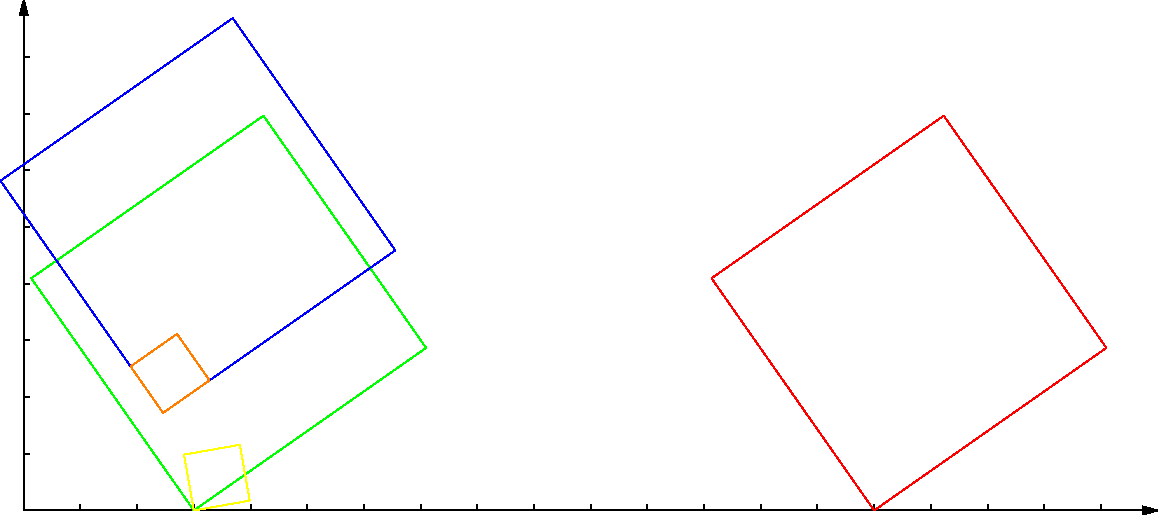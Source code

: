 unitsize(1cm);

transform T1 = shift(3,0)*rotate(10);
transform T2 = rotate(35)*shift(3,0);

transform R1 = scale(5)*shift(3,0)*rotate(35);
transform R2 = shift(3,0)*rotate(35)*scale(5);
transform R3 = rotate(35)*shift(3,0)*scale(5);

draw((0,0)--(20,0), Arrow);
draw((0,0)--(0,9), Arrow);
for (int i = 0; i < 9; ++i) draw((0,i)--(.1,i));
for (int i = 0; i < 20; ++i) draw((i,0)--(i,.1));

draw(R1 * unitsquare, red);
draw(R2 * unitsquare, green);
draw(R3 * unitsquare, blue);
draw(T1 * unitsquare, yellow);
draw(T2 * unitsquare, orange);
